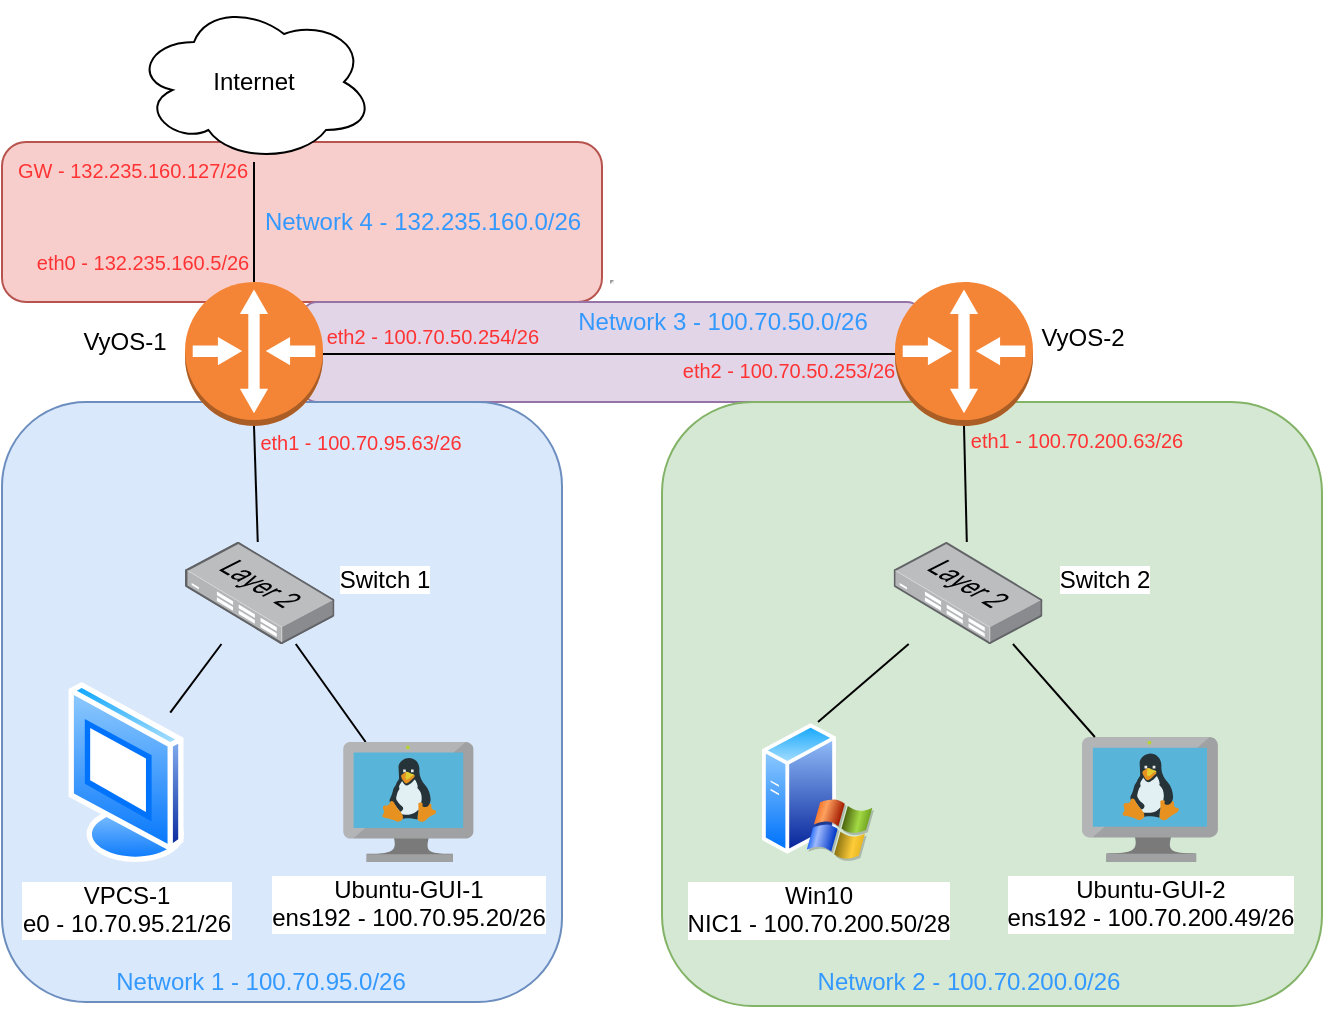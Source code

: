 <mxfile version="14.6.13" type="device"><diagram id="ntLGLPvN84Ky52nZhP7H" name="Page-1"><mxGraphModel dx="1554" dy="623" grid="1" gridSize="10" guides="1" tooltips="1" connect="1" arrows="1" fold="1" page="1" pageScale="1" pageWidth="850" pageHeight="1100" math="0" shadow="0"><root><mxCell id="0"/><mxCell id="1" parent="0"/><mxCell id="_5mv5c3pGp_u-fuC3HQ7-34" value="" style="whiteSpace=wrap;html=1;fillColor=#f8cecc;fontSize=14;strokeColor=#b85450;verticalAlign=bottom;align=center;labelPosition=center;verticalLabelPosition=top;rounded=1;" vertex="1" parent="1"><mxGeometry x="100" y="200" width="300" height="80" as="geometry"/></mxCell><mxCell id="_5mv5c3pGp_u-fuC3HQ7-33" value="&lt;hr&gt;" style="whiteSpace=wrap;html=1;fillColor=#e1d5e7;fontSize=14;strokeColor=#9673a6;verticalAlign=bottom;align=center;labelPosition=center;verticalLabelPosition=top;rounded=1;" vertex="1" parent="1"><mxGeometry x="250" y="280" width="310" height="50" as="geometry"/></mxCell><mxCell id="_5mv5c3pGp_u-fuC3HQ7-32" value="" style="whiteSpace=wrap;html=1;fillColor=#d5e8d4;fontSize=14;strokeColor=#82b366;verticalAlign=bottom;align=center;labelPosition=center;verticalLabelPosition=top;rounded=1;" vertex="1" parent="1"><mxGeometry x="430" y="330" width="330" height="302" as="geometry"/></mxCell><mxCell id="_5mv5c3pGp_u-fuC3HQ7-31" value="" style="whiteSpace=wrap;html=1;fillColor=#dae8fc;fontSize=14;strokeColor=#6c8ebf;verticalAlign=bottom;align=center;labelPosition=center;verticalLabelPosition=top;rounded=1;" vertex="1" parent="1"><mxGeometry x="100" y="330" width="280" height="300" as="geometry"/></mxCell><mxCell id="ZgRVAzCzKpL84hjbuUXB-32" value="&lt;font style=&quot;font-size: 12px&quot;&gt;VyOS-1&lt;/font&gt;" style="outlineConnect=0;dashed=0;verticalLabelPosition=bottom;verticalAlign=top;align=center;html=1;shape=mxgraph.aws3.router;fillColor=#F58536;gradientColor=none;fontSize=8;movableLabel=1;" parent="1" vertex="1"><mxGeometry x="191.5" y="270" width="69" height="72" as="geometry"><mxPoint x="-65" y="-56" as="offset"/></mxGeometry></mxCell><mxCell id="ZgRVAzCzKpL84hjbuUXB-33" value="&lt;font style=&quot;font-size: 12px&quot;&gt;VyOS-2&lt;/font&gt;" style="outlineConnect=0;dashed=0;verticalLabelPosition=bottom;verticalAlign=top;align=center;html=1;shape=mxgraph.aws3.router;fillColor=#F58536;gradientColor=none;fontSize=8;movableLabel=1;" parent="1" vertex="1"><mxGeometry x="546.5" y="270" width="69" height="72" as="geometry"><mxPoint x="59" y="-58" as="offset"/></mxGeometry></mxCell><mxCell id="ZgRVAzCzKpL84hjbuUXB-49" value="" style="endArrow=none;html=1;fontSize=8;" parent="1" edge="1" source="_5mv5c3pGp_u-fuC3HQ7-1"><mxGeometry width="50" height="50" relative="1" as="geometry"><mxPoint x="215" y="530" as="sourcePoint"/><mxPoint x="226" y="270" as="targetPoint"/></mxGeometry></mxCell><mxCell id="ZgRVAzCzKpL84hjbuUXB-51" value="" style="endArrow=none;html=1;fontSize=8;" parent="1" edge="1" target="_5mv5c3pGp_u-fuC3HQ7-2" source="_5mv5c3pGp_u-fuC3HQ7-5"><mxGeometry width="50" height="50" relative="1" as="geometry"><mxPoint x="290.588" y="570" as="sourcePoint"/><mxPoint x="290" y="530" as="targetPoint"/></mxGeometry></mxCell><mxCell id="_5mv5c3pGp_u-fuC3HQ7-1" value="Internet" style="ellipse;shape=cloud;whiteSpace=wrap;html=1;" vertex="1" parent="1"><mxGeometry x="166" y="130" width="120" height="80" as="geometry"/></mxCell><mxCell id="_5mv5c3pGp_u-fuC3HQ7-2" value="" style="points=[];aspect=fixed;html=1;align=center;shadow=0;dashed=0;image;image=img/lib/allied_telesis/switch/Switch_24_port_L2.svg;" vertex="1" parent="1"><mxGeometry x="191.5" y="400" width="74.4" height="51" as="geometry"/></mxCell><mxCell id="_5mv5c3pGp_u-fuC3HQ7-3" value="Win10&lt;br&gt;NIC1 - 100.70.200.50/28" style="aspect=fixed;perimeter=ellipsePerimeter;html=1;align=center;shadow=0;dashed=0;spacingTop=3;image;image=img/lib/active_directory/windows_server_2.svg;" vertex="1" parent="1"><mxGeometry x="480" y="490" width="56" height="70" as="geometry"/></mxCell><mxCell id="_5mv5c3pGp_u-fuC3HQ7-5" value="Ubuntu-GUI-1&lt;br&gt;ens192 - 100.70.95.20/26" style="aspect=fixed;html=1;points=[];align=center;image;fontSize=12;image=img/lib/mscae/VM_Linux.svg;sketch=1;noLabel=0;fillOpacity=100;strokeOpacity=100;" vertex="1" parent="1"><mxGeometry x="270.59" y="500" width="65.22" height="60" as="geometry"/></mxCell><mxCell id="_5mv5c3pGp_u-fuC3HQ7-7" value="" style="endArrow=none;html=1;fontSize=8;" edge="1" parent="1" source="_5mv5c3pGp_u-fuC3HQ7-39" target="_5mv5c3pGp_u-fuC3HQ7-2"><mxGeometry width="50" height="50" relative="1" as="geometry"><mxPoint x="176.472" y="500" as="sourcePoint"/><mxPoint x="246.689" y="461" as="targetPoint"/></mxGeometry></mxCell><mxCell id="_5mv5c3pGp_u-fuC3HQ7-11" value="" style="endArrow=none;html=1;fontSize=8;entryX=0.5;entryY=1;entryDx=0;entryDy=0;entryPerimeter=0;" edge="1" parent="1" source="_5mv5c3pGp_u-fuC3HQ7-2" target="ZgRVAzCzKpL84hjbuUXB-32"><mxGeometry width="50" height="50" relative="1" as="geometry"><mxPoint x="175.675" y="580" as="sourcePoint"/><mxPoint x="227.578" y="461" as="targetPoint"/></mxGeometry></mxCell><mxCell id="_5mv5c3pGp_u-fuC3HQ7-12" value="Switch 1" style="points=[];aspect=fixed;html=1;align=center;shadow=0;dashed=0;image;image=img/lib/allied_telesis/switch/Switch_24_port_L2.svg;movableLabel=1;" vertex="1" parent="1"><mxGeometry x="191.82" y="400" width="74.4" height="51" as="geometry"><mxPoint x="62" y="-46" as="offset"/></mxGeometry></mxCell><mxCell id="_5mv5c3pGp_u-fuC3HQ7-15" value="Switch 2" style="points=[];aspect=fixed;html=1;align=center;shadow=0;dashed=0;image;image=img/lib/allied_telesis/switch/Switch_24_port_L2.svg;movableLabel=1;" vertex="1" parent="1"><mxGeometry x="545.82" y="400" width="74.4" height="51" as="geometry"><mxPoint x="68" y="-46" as="offset"/></mxGeometry></mxCell><mxCell id="_5mv5c3pGp_u-fuC3HQ7-16" value="" style="endArrow=none;html=1;fontSize=8;exitX=0.5;exitY=0;exitDx=0;exitDy=0;" edge="1" parent="1" target="_5mv5c3pGp_u-fuC3HQ7-15" source="_5mv5c3pGp_u-fuC3HQ7-3"><mxGeometry width="50" height="50" relative="1" as="geometry"><mxPoint x="519.995" y="570" as="sourcePoint"/><mxPoint x="601.009" y="461" as="targetPoint"/></mxGeometry></mxCell><mxCell id="_5mv5c3pGp_u-fuC3HQ7-17" value="Ubuntu-GUI-2&lt;br&gt;ens192 - 100.70.200.49/26" style="aspect=fixed;html=1;points=[];align=center;image;fontSize=12;image=img/lib/mscae/VM_Linux.svg;" vertex="1" parent="1"><mxGeometry x="640" y="497.5" width="67.94" height="62.5" as="geometry"/></mxCell><mxCell id="_5mv5c3pGp_u-fuC3HQ7-18" value="" style="endArrow=none;html=1;fontSize=8;" edge="1" parent="1" source="_5mv5c3pGp_u-fuC3HQ7-17" target="_5mv5c3pGp_u-fuC3HQ7-15"><mxGeometry width="50" height="50" relative="1" as="geometry"><mxPoint x="529.995" y="580" as="sourcePoint"/><mxPoint x="581.898" y="461" as="targetPoint"/></mxGeometry></mxCell><mxCell id="_5mv5c3pGp_u-fuC3HQ7-20" value="" style="endArrow=none;html=1;fontSize=8;entryX=0.5;entryY=1;entryDx=0;entryDy=0;entryPerimeter=0;" edge="1" parent="1" source="_5mv5c3pGp_u-fuC3HQ7-15" target="ZgRVAzCzKpL84hjbuUXB-33"><mxGeometry width="50" height="50" relative="1" as="geometry"><mxPoint x="237.875" y="410" as="sourcePoint"/><mxPoint x="236" y="352" as="targetPoint"/></mxGeometry></mxCell><mxCell id="_5mv5c3pGp_u-fuC3HQ7-21" value="" style="endArrow=none;html=1;fontSize=8;entryX=0;entryY=0.5;entryDx=0;entryDy=0;entryPerimeter=0;" edge="1" parent="1" source="ZgRVAzCzKpL84hjbuUXB-32" target="ZgRVAzCzKpL84hjbuUXB-33"><mxGeometry width="50" height="50" relative="1" as="geometry"><mxPoint x="592.403" y="410" as="sourcePoint"/><mxPoint x="591" y="352" as="targetPoint"/></mxGeometry></mxCell><mxCell id="_5mv5c3pGp_u-fuC3HQ7-22" value="&lt;font style=&quot;font-size: 10px&quot; color=&quot;#ff3333&quot;&gt;eth0 - 132.235.160.5/26&lt;/font&gt;" style="text;html=1;align=center;verticalAlign=middle;resizable=0;points=[];autosize=1;strokeColor=none;" vertex="1" parent="1"><mxGeometry x="110" y="250" width="120" height="20" as="geometry"/></mxCell><mxCell id="_5mv5c3pGp_u-fuC3HQ7-23" value="&lt;font style=&quot;font-size: 10px&quot; color=&quot;#ff3333&quot;&gt;&amp;nbsp; &amp;nbsp; &amp;nbsp;eth2 - 100.70.50.254/26&lt;/font&gt;" style="text;html=1;align=center;verticalAlign=middle;resizable=0;points=[];autosize=1;strokeColor=none;" vertex="1" parent="1"><mxGeometry x="238" y="287" width="140" height="20" as="geometry"/></mxCell><mxCell id="_5mv5c3pGp_u-fuC3HQ7-25" value="&lt;font style=&quot;font-size: 10px&quot; color=&quot;#ff3333&quot;&gt;eth1 - 100.70.200.63/26&lt;/font&gt;" style="text;html=1;align=center;verticalAlign=middle;resizable=0;points=[];autosize=1;strokeColor=none;" vertex="1" parent="1"><mxGeometry x="577" y="339" width="120" height="20" as="geometry"/></mxCell><mxCell id="_5mv5c3pGp_u-fuC3HQ7-26" value="&lt;font style=&quot;font-size: 10px&quot; color=&quot;#ff3333&quot;&gt;eth1 - 100.70.95.63/26&lt;/font&gt;" style="text;html=1;align=center;verticalAlign=middle;resizable=0;points=[];autosize=1;strokeColor=none;" vertex="1" parent="1"><mxGeometry x="219" y="340" width="120" height="20" as="geometry"/></mxCell><mxCell id="_5mv5c3pGp_u-fuC3HQ7-27" value="&lt;font color=&quot;#3399ff&quot;&gt;Network 1 - 100.70.95.0/26&lt;/font&gt;" style="text;html=1;align=center;verticalAlign=middle;resizable=0;points=[];autosize=1;strokeColor=none;" vertex="1" parent="1"><mxGeometry x="149.02" y="610" width="160" height="20" as="geometry"/></mxCell><mxCell id="_5mv5c3pGp_u-fuC3HQ7-28" value="&lt;font color=&quot;#3399ff&quot;&gt;Network 2 - 100.70.200.0/26&lt;/font&gt;" style="text;html=1;align=center;verticalAlign=middle;resizable=0;points=[];autosize=1;strokeColor=none;" vertex="1" parent="1"><mxGeometry x="498.02" y="610" width="170" height="20" as="geometry"/></mxCell><mxCell id="_5mv5c3pGp_u-fuC3HQ7-29" value="&lt;font style=&quot;font-size: 10px&quot; color=&quot;#ff3333&quot;&gt;GW - 132.235.160.127/26&lt;/font&gt;" style="text;html=1;align=center;verticalAlign=middle;resizable=0;points=[];autosize=1;strokeColor=none;" vertex="1" parent="1"><mxGeometry x="100" y="204" width="130" height="20" as="geometry"/></mxCell><mxCell id="_5mv5c3pGp_u-fuC3HQ7-30" value="&lt;font style=&quot;font-size: 10px&quot; color=&quot;#ff3333&quot;&gt;eth2 - 100.70.50.253/26&lt;/font&gt;" style="text;html=1;align=center;verticalAlign=middle;resizable=0;points=[];autosize=1;strokeColor=none;" vertex="1" parent="1"><mxGeometry x="433" y="304" width="120" height="20" as="geometry"/></mxCell><mxCell id="_5mv5c3pGp_u-fuC3HQ7-35" value="&lt;font color=&quot;#3399ff&quot;&gt;Network 3 - 100.70.50.0/26&lt;/font&gt;" style="text;html=1;align=center;verticalAlign=middle;resizable=0;points=[];autosize=1;strokeColor=none;" vertex="1" parent="1"><mxGeometry x="380" y="280" width="160" height="20" as="geometry"/></mxCell><mxCell id="_5mv5c3pGp_u-fuC3HQ7-36" value="&lt;font color=&quot;#3399ff&quot;&gt;Network 4 - 132.235.160.0/26&lt;/font&gt;" style="text;html=1;align=center;verticalAlign=middle;resizable=0;points=[];autosize=1;strokeColor=none;" vertex="1" parent="1"><mxGeometry x="225.0" y="230" width="170" height="20" as="geometry"/></mxCell><mxCell id="_5mv5c3pGp_u-fuC3HQ7-39" value="VPCS-1&lt;br&gt;e0 - 10.70.95.21/26" style="aspect=fixed;perimeter=ellipsePerimeter;html=1;align=center;shadow=0;dashed=0;spacingTop=3;image;image=img/lib/active_directory/vista_terminal.svg;labelBackgroundColor=white;sketch=1;strokeColor=#000000;fillColor=#ffffff;" vertex="1" parent="1"><mxGeometry x="132.87" y="470" width="58.5" height="90" as="geometry"/></mxCell></root></mxGraphModel></diagram></mxfile>